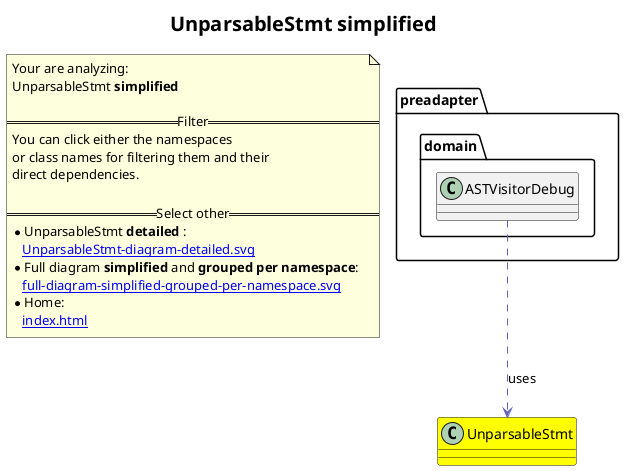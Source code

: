 @startuml
title <size:20>UnparsableStmt **simplified** </size>
note "Your are analyzing:\nUnparsableStmt **simplified** \n\n==Filter==\nYou can click either the namespaces \nor class names for filtering them and their\ndirect dependencies.\n\n==Select other==\n* UnparsableStmt **detailed** :\n   [[UnparsableStmt-diagram-detailed.svg]]\n* Full diagram **simplified** and **grouped per namespace**:\n   [[full-diagram-simplified-grouped-per-namespace.svg]]\n* Home:\n   [[index.html]]" as FloatingNote
class UnparsableStmt [[UnparsableStmt-diagram-simplified.svg]] #yellow {
}
  class preadapter.domain.ASTVisitorDebug [[preadapter.domain.ASTVisitorDebug-diagram-simplified.svg]]  {
  }
 ' *************************************** 
 ' *************************************** 
 ' *************************************** 
' Class relations extracted from namespace:
' 
' Class relations extracted from namespace:
' preadapter.domain
preadapter.domain.ASTVisitorDebug .[#6060BB].> UnparsableStmt  : uses 
@enduml